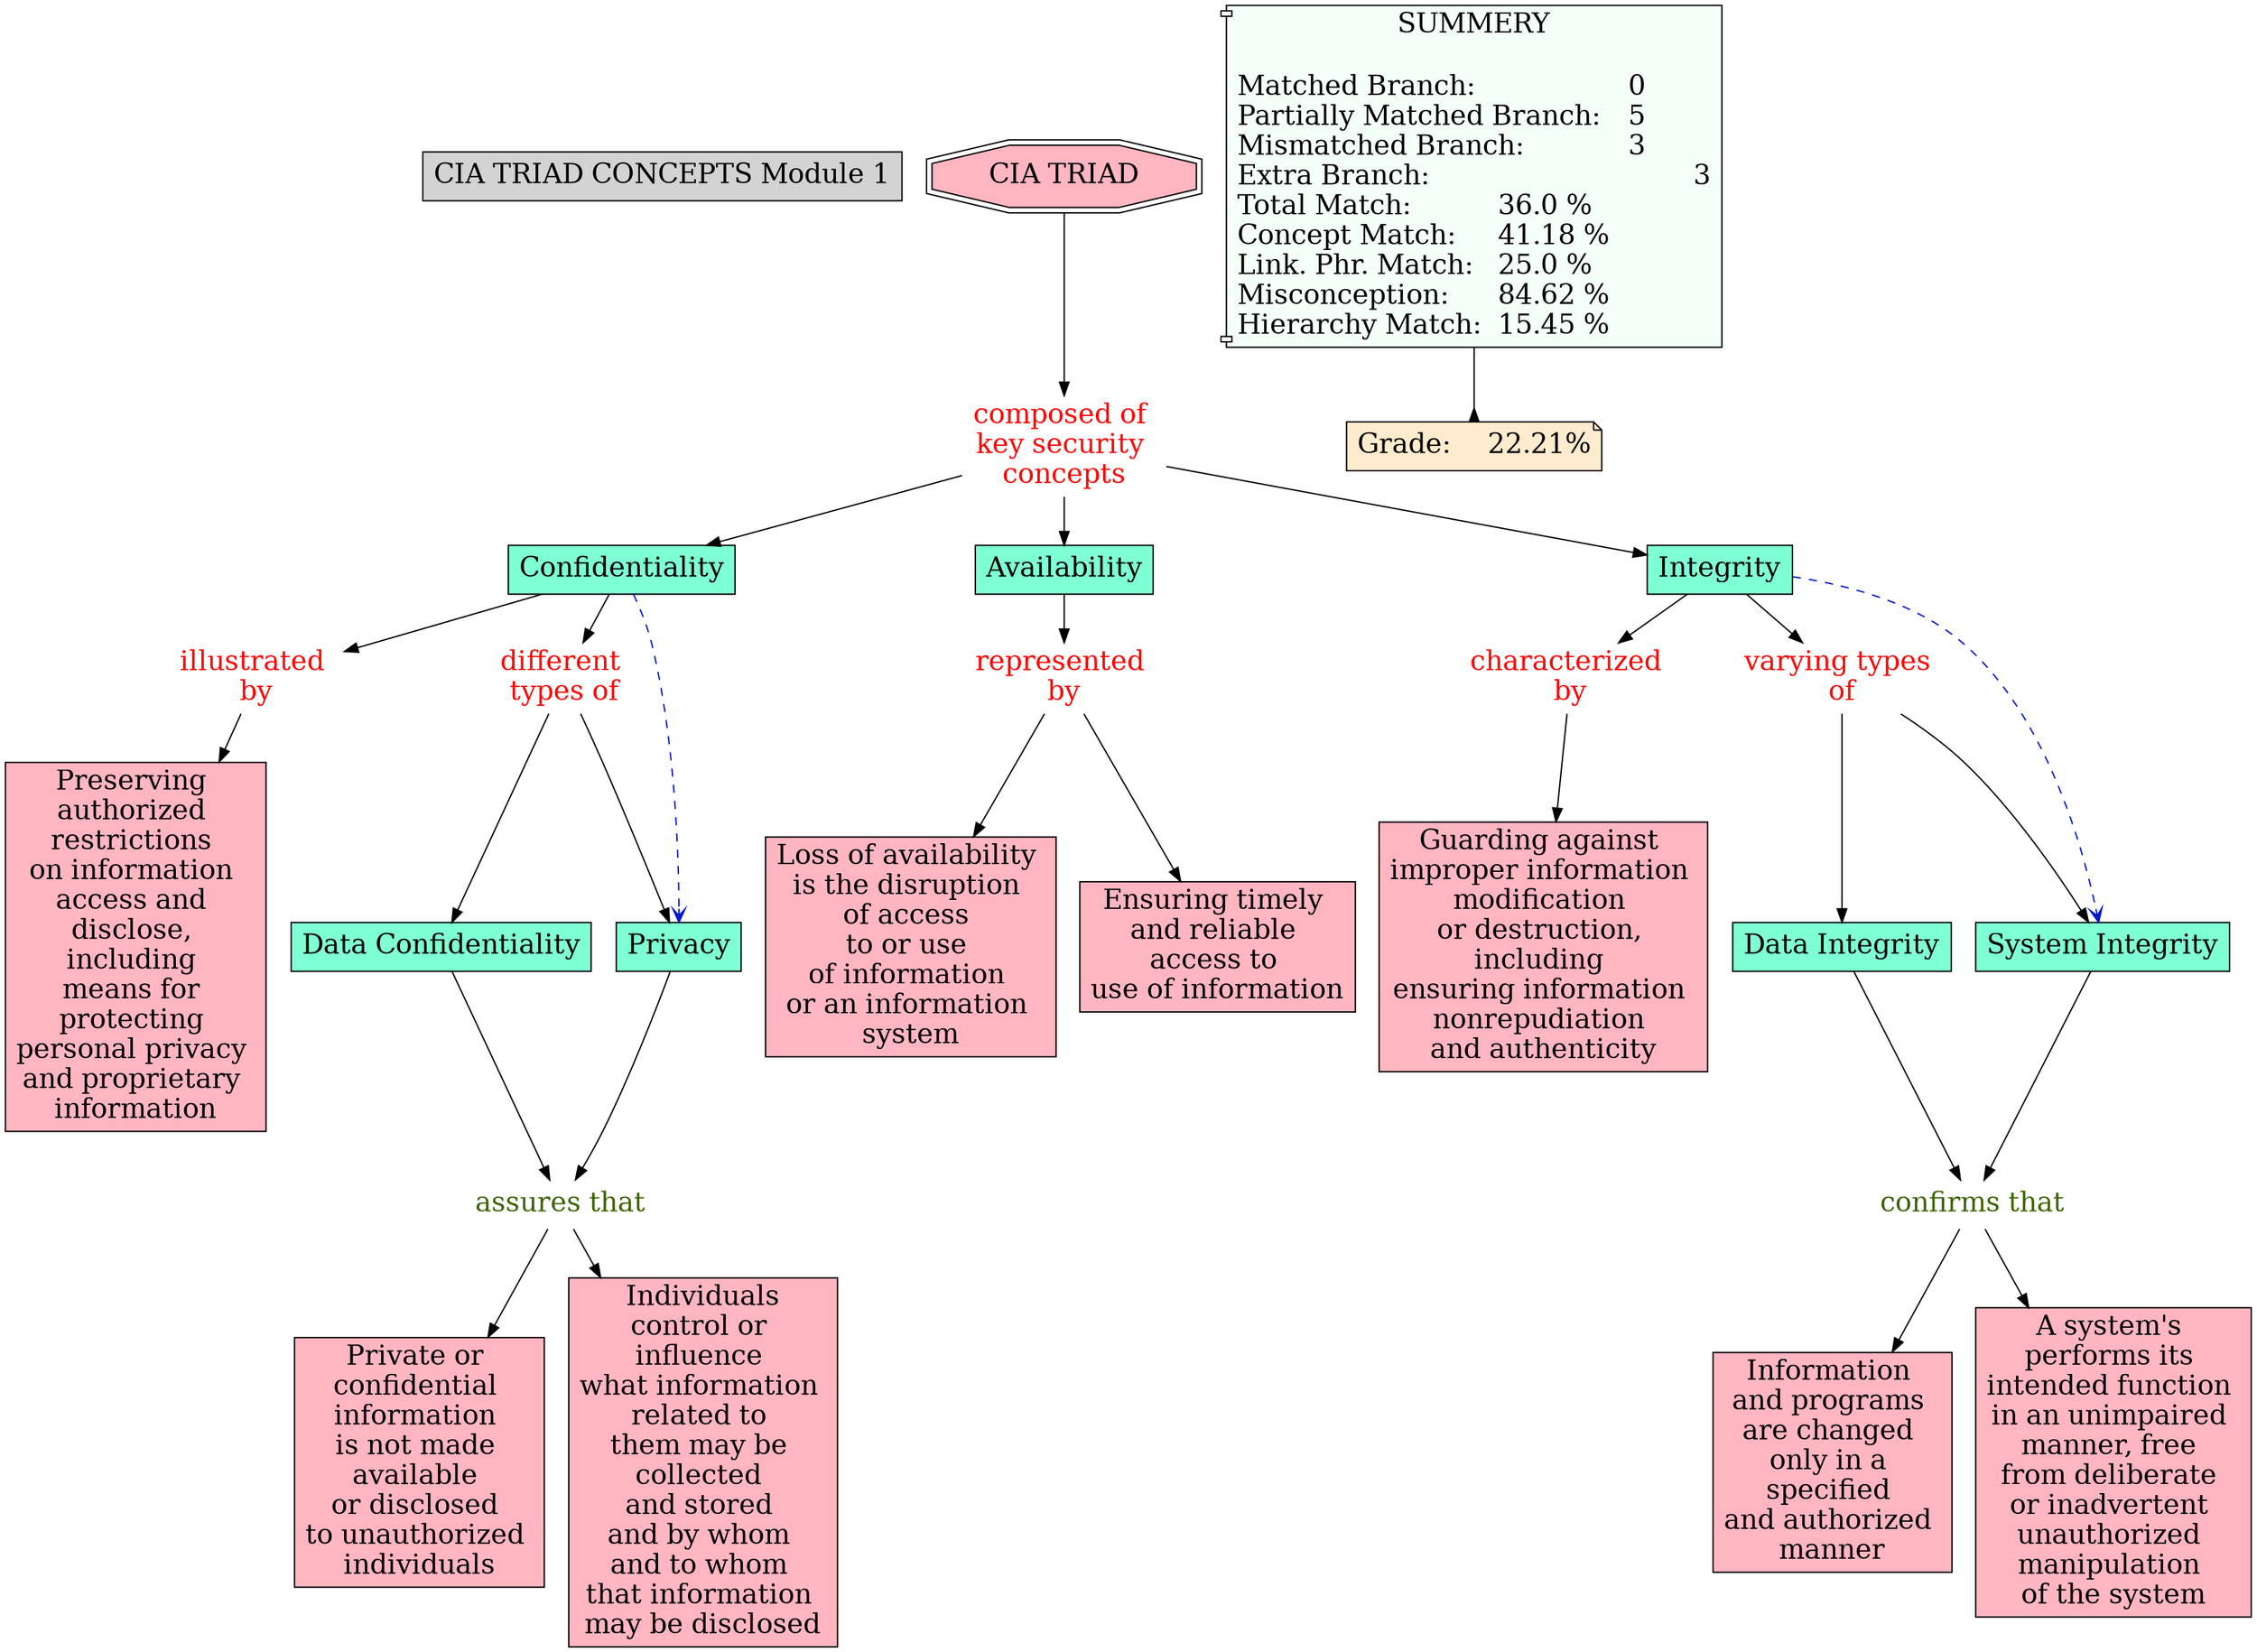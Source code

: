 // The Round Table
digraph {
	"1S2NCN7F7-21DL7Y4-B25" [label="CIA TRIAD CONCEPTS Module 1" Gsplines=true fontsize=20 shape=rect style=filled]
	"1S2NCQN76-15VJZ9-B3M" [label="Data Confidentiality" Gsplines=true fontsize=20 shape=rect style=filled]
	"1S2NCRD6H-2W9SC4-B4F" [label="Data Integrity" Gsplines=true fontsize=20 shape=rect style=filled]
	"1S2NF6LV0-1JZ5L72-D3Q" [label="characterized 
by" Gsplines=true fontcolor=red fontsize=20 shape=none]
	"1S2NDQKTK-2047PJ9-CJ6" [label="Guarding against 
improper information 
modification 
or destruction, 
including 
ensuring information 
nonrepudiation 
and authenticity
" Gsplines=true fillcolor="#FFB6C1" fontsize=20 shape=rect style=filled]
	"1S2NF6LV0-1JZ5L72-D3Q" -> "1S2NDQKTK-2047PJ9-CJ6" [constraint=true]
	"1S2ND5X0M-Q6FJC0-BT6" [label="varying types 
of" Gsplines=true fontcolor=red fontsize=20 shape=none]
	"1S2ND4X30-6LTZCH-BS4" [label="System Integrity
" Gsplines=true fillcolor=aquamarine fontsize=20 shape=rect style=filled]
	"1S2ND5X0M-Q6FJC0-BT6" -> "1S2ND4X30-6LTZCH-BS4" [constraint=true]
	"1S2NCN41H-JCD1Z1-B05" [label=Confidentiality Gsplines=true fillcolor=aquamarine fontsize=20 shape=rect style=filled]
	"1S2NF4Y3C-15BX7FT-D2C" [label="illustrated 
by" Gsplines=true fontcolor=red fontsize=20 shape=none]
	"1S2NCN41H-JCD1Z1-B05" -> "1S2NF4Y3C-15BX7FT-D2C" [constraint=true]
	"1S2NCRD6H-2W9SC4-B4F" [label="Data Integrity
" Gsplines=true fillcolor=aquamarine fontsize=20 shape=rect style=filled]
	"1S2NDD40L-134TTTP-C1Y" [label="confirms that
" Gsplines=true fontcolor="#3B6300" fontsize=20 shape=none]
	"1S2NCRD6H-2W9SC4-B4F" -> "1S2NDD40L-134TTTP-C1Y" [constraint=true]
	"1S2NCN41H-XJ5605-B0T" [label="composed of 
key security 
concepts" Gsplines=true fontcolor=red fontsize=20 shape=none]
	"1S2NCN41H-1SK6H36-B0H" [label=Availability Gsplines=true fillcolor=aquamarine fontsize=20 shape=rect style=filled]
	"1S2NCN41H-XJ5605-B0T" -> "1S2NCN41H-1SK6H36-B0H" [constraint=true]
	"1S2NCN41H-XJ5605-B0T" [label="composed of 
key security 
concepts" Gsplines=true fontcolor=red fontsize=20 shape=none]
	"1S2NCN41H-M807-B09" [label=Integrity Gsplines=true fillcolor=aquamarine fontsize=20 shape=rect style=filled]
	"1S2NCN41H-XJ5605-B0T" -> "1S2NCN41H-M807-B09" [constraint=true]
	"1S2NCX1K8-127JQQ0-BC9" [label="different 
types of" Gsplines=true fontcolor=red fontsize=20 shape=none]
	"1S2NCQN76-15VJZ9-B3M" [label="Data Confidentiality
" Gsplines=true fillcolor=aquamarine fontsize=20 shape=rect style=filled]
	"1S2NCX1K8-127JQQ0-BC9" -> "1S2NCQN76-15VJZ9-B3M" [constraint=true]
	"1S2ND3C0V-1LLSHJG-BQP" [label="assures that
" Gsplines=true fontcolor="#3B6300" fontsize=20 shape=none]
	"1S2NCR8VG-DT2CCB-B41" [label="Private or 
confidential 
information 
is not made 
available 
or disclosed 
to unauthorized 
individuals" Gsplines=true fillcolor="#FFB6C1" fontsize=20 shape=rect style=filled]
	"1S2ND3C0V-1LLSHJG-BQP" -> "1S2NCR8VG-DT2CCB-B41" [constraint=true]
	"1S2NCQN76-15VJZ9-B3M" [label="Data Confidentiality
" Gsplines=true fillcolor=aquamarine fontsize=20 shape=rect style=filled]
	"1S2ND3C0V-1LLSHJG-BQP" [label="assures that
" Gsplines=true fontcolor="#3B6300" fontsize=20 shape=none]
	"1S2NCQN76-15VJZ9-B3M" -> "1S2ND3C0V-1LLSHJG-BQP" [constraint=true]
	"1S2NF4Y3C-15BX7FT-D2C" [label="illustrated 
by" Gsplines=true fontcolor=red fontsize=20 shape=none]
	"1S2NDM9BR-L928TX-CBN" [label="Preserving 
authorized 
restrictions 
on information 
access and 
disclose, 
including 
means for 
protecting 
personal privacy 
and proprietary 
information" Gsplines=true fillcolor="#FFB6C1" fontsize=20 shape=rect style=filled]
	"1S2NF4Y3C-15BX7FT-D2C" -> "1S2NDM9BR-L928TX-CBN" [constraint=true]
	"1S2NCN41H-XJ5605-B0T" [label="composed of 
key security 
concepts" Gsplines=true fontcolor=red fontsize=20 shape=none]
	"1S2NCN41H-JCD1Z1-B05" [label=Confidentiality Gsplines=true fillcolor=aquamarine fontsize=20 shape=rect style=filled]
	"1S2NCN41H-XJ5605-B0T" -> "1S2NCN41H-JCD1Z1-B05" [constraint=true]
	"1S2NDYBHN-8YHCGN-CW5" [label="represented 
by" Gsplines=true fontcolor=red fontsize=20 shape=none]
	"1S2NDW2HL-2TGY7L-CR9" [label="Loss of availability 
is the disruption 
of access 
to or use 
of information 
or an information 
system" Gsplines=true fillcolor="#FFB6C1" fontsize=20 shape=rect style=filled]
	"1S2NDYBHN-8YHCGN-CW5" -> "1S2NDW2HL-2TGY7L-CR9" [constraint=true]
	"1S2NCX1K8-127JQQ0-BC9" [label="different 
types of" Gsplines=true fontcolor=red fontsize=20 shape=none]
	"1S2NCR9ZT-JLQYXB-B45" [label=Privacy Gsplines=true fillcolor=aquamarine fontsize=20 shape=rect style=filled]
	"1S2NCX1K8-127JQQ0-BC9" -> "1S2NCR9ZT-JLQYXB-B45" [constraint=true]
	"1S2NDD40L-134TTTP-C1Y" [label="confirms that
" Gsplines=true fontcolor="#3B6300" fontsize=20 shape=none]
	"1S2ND7GF2-1H6SLV1-BVW" [label="Information 
and programs 
are changed 
only in a 
specified 
and authorized 
manner" Gsplines=true fillcolor="#FFB6C1" fontsize=20 shape=rect style=filled]
	"1S2NDD40L-134TTTP-C1Y" -> "1S2ND7GF2-1H6SLV1-BVW" [constraint=true]
	"1S2NCN41H-1SK6H36-B0H" [label=Availability Gsplines=true fillcolor=aquamarine fontsize=20 shape=rect style=filled]
	"1S2NDYBHN-8YHCGN-CW5" [label="represented 
by" Gsplines=true fontcolor=red fontsize=20 shape=none]
	"1S2NCN41H-1SK6H36-B0H" -> "1S2NDYBHN-8YHCGN-CW5" [constraint=true]
	"1S2ND4X30-6LTZCH-BS4" [label="System Integrity
" Gsplines=true fillcolor=aquamarine fontsize=20 shape=rect style=filled]
	"1S2NDD40L-134TTTP-C1Y" [label="confirms that
" Gsplines=true fontcolor="#3B6300" fontsize=20 shape=none]
	"1S2ND4X30-6LTZCH-BS4" -> "1S2NDD40L-134TTTP-C1Y" [constraint=true]
	"1S2NDD40L-134TTTP-C1Y" [label="confirms that
" Gsplines=true fontcolor="#3B6300" fontsize=20 shape=none]
	"1S2ND7F3K-1PQJ94Q-BVR" [label="A system's 
performs its 
intended function 
in an unimpaired 
manner, free 
from deliberate 
or inadvertent 
unauthorized 
manipulation 
of the system
" Gsplines=true fillcolor="#FFB6C1" fontsize=20 shape=rect style=filled]
	"1S2NDD40L-134TTTP-C1Y" -> "1S2ND7F3K-1PQJ94Q-BVR" [constraint=true]
	"1S2ND3C0V-1LLSHJG-BQP" [label="assures that
" Gsplines=true fontcolor="#3B6300" fontsize=20 shape=none]
	"1S2NCRC1L-2B13HH7-B49" [label=" Individuals 
control or 
influence 
what information 
related to 
them may be 
collected 
and stored 
and by whom 
and to whom 
that information 
may be disclosed
" Gsplines=true fillcolor="#FFB6C1" fontsize=20 shape=rect style=filled]
	"1S2ND3C0V-1LLSHJG-BQP" -> "1S2NCRC1L-2B13HH7-B49" [constraint=true]
	"1S2NDYBHN-8YHCGN-CW5" [label="represented 
by" Gsplines=true fontcolor=red fontsize=20 shape=none]
	"1S2NDQM8Z-RSDKQH-CJB" [label="Ensuring timely 
and reliable 
access to 
use of information
" Gsplines=true fillcolor="#FFB6C1" fontsize=20 shape=rect style=filled]
	"1S2NDYBHN-8YHCGN-CW5" -> "1S2NDQM8Z-RSDKQH-CJB" [constraint=true]
	"1S2ND5X0M-Q6FJC0-BT6" [label="varying types 
of" Gsplines=true fontcolor=red fontsize=20 shape=none]
	"1S2NCRD6H-2W9SC4-B4F" [label="Data Integrity
" Gsplines=true fillcolor=aquamarine fontsize=20 shape=rect style=filled]
	"1S2ND5X0M-Q6FJC0-BT6" -> "1S2NCRD6H-2W9SC4-B4F" [constraint=true]
	"1S2NCN41H-M807-B09" [label=Integrity Gsplines=true fillcolor=aquamarine fontsize=20 shape=rect style=filled]
	"1S2NF6LV0-1JZ5L72-D3Q" [label="characterized 
by" Gsplines=true fontcolor=red fontsize=20 shape=none]
	"1S2NCN41H-M807-B09" -> "1S2NF6LV0-1JZ5L72-D3Q" [constraint=true]
	"1S2NCN41H-M807-B09" [label=Integrity Gsplines=true fillcolor=aquamarine fontsize=20 shape=rect style=filled]
	"1S2ND5X0M-Q6FJC0-BT6" [label="varying types 
of" Gsplines=true fontcolor=red fontsize=20 shape=none]
	"1S2NCN41H-M807-B09" -> "1S2ND5X0M-Q6FJC0-BT6" [constraint=true]
	"1S2NCN41H-JCD1Z1-B05" [label=Confidentiality Gsplines=true fillcolor=aquamarine fontsize=20 shape=rect style=filled]
	"1S2NCX1K8-127JQQ0-BC9" [label="different 
types of" Gsplines=true fontcolor=red fontsize=20 shape=none]
	"1S2NCN41H-JCD1Z1-B05" -> "1S2NCX1K8-127JQQ0-BC9" [constraint=true]
	"1S2NCN41H-WC0XZM-B0D" [label="CIA TRIAD" Gsplines=true fillcolor="#FFB6C1" fontsize=20 shape=doubleoctagon style=filled]
	"1S2NCN41H-XJ5605-B0T" [label="composed of 
key security 
concepts" Gsplines=true fontcolor=red fontsize=20 shape=none]
	"1S2NCN41H-WC0XZM-B0D" -> "1S2NCN41H-XJ5605-B0T" [constraint=true]
	"1S2NCR9ZT-JLQYXB-B45" [label=Privacy Gsplines=true fillcolor=aquamarine fontsize=20 shape=rect style=filled]
	"1S2ND3C0V-1LLSHJG-BQP" [label="assures that
" Gsplines=true fontcolor="#3B6300" fontsize=20 shape=none]
	"1S2NCR9ZT-JLQYXB-B45" -> "1S2ND3C0V-1LLSHJG-BQP" [constraint=true]
	Stat [label="SUMMERY

Matched Branch:			0\lPartially Matched Branch:	5\lMismatched Branch:		3\lExtra Branch:				3\lTotal Match:		36.0 %\lConcept Match:	41.18 %\lLink. Phr. Match:	25.0 %\lMisconception:	84.62 %\lHierarchy Match:	15.45 %\l" Gsplines=true fillcolor="#F5FFFA" fontsize=20 shape=component style=filled]
	Grade [label="Grade:	22.21%" Gsplines=true fillcolor="#FFEBCD" fontsize=20 shape=note style=filled]
	Stat -> Grade [arrowhead=inv color=black constraint=true]
	"1S2NCN41H-JCD1Z1-B05" -> "1S2NCR9ZT-JLQYXB-B45" [arrowhead=open color="#0316D1" constraint=true style=dashed]
	"1S2NCN41H-M807-B09" -> "1S2ND4X30-6LTZCH-BS4" [arrowhead=open color="#0316D1" constraint=true style=dashed]
}
